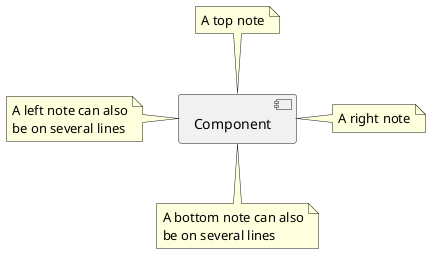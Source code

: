 @startuml Component Diagram
[Component] as C

note top of C: A top note

note bottom of C
  A bottom note can also
  be on several lines
end note

note left of C
  A left note can also
  be on several lines
end note

note right of C: A right note
@enduml